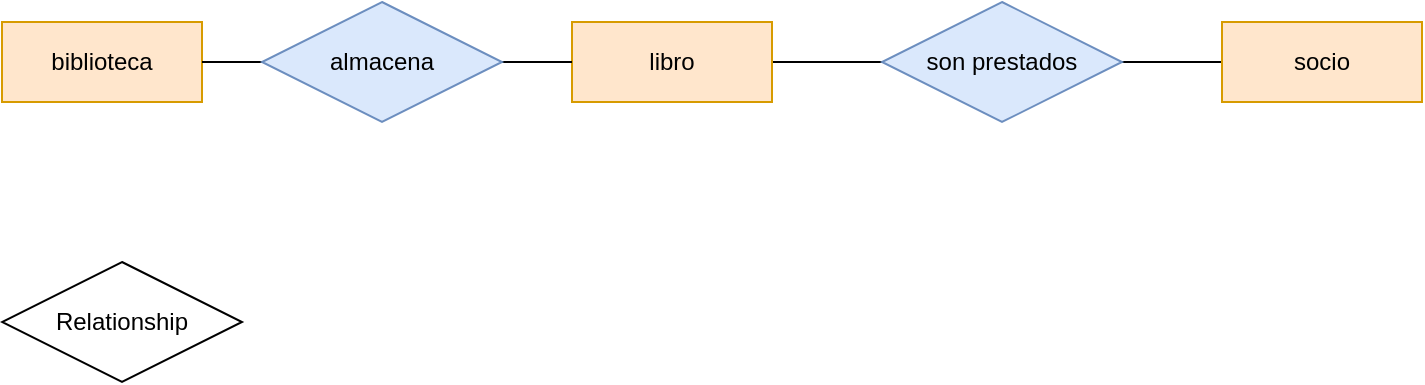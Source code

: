 <mxfile version="22.0.2" type="github">
  <diagram name="Page-1" id="nQif56E7kkOQrzdCGWt1">
    <mxGraphModel dx="1434" dy="795" grid="1" gridSize="10" guides="1" tooltips="1" connect="1" arrows="1" fold="1" page="1" pageScale="1" pageWidth="850" pageHeight="1100" math="0" shadow="0">
      <root>
        <mxCell id="0" />
        <mxCell id="1" parent="0" />
        <mxCell id="W1kXFLvTLNy5a-SGzHVt-1" value="biblioteca" style="whiteSpace=wrap;html=1;align=center;fillColor=#ffe6cc;strokeColor=#d79b00;" vertex="1" parent="1">
          <mxGeometry x="90" y="430" width="100" height="40" as="geometry" />
        </mxCell>
        <mxCell id="W1kXFLvTLNy5a-SGzHVt-9" style="edgeStyle=orthogonalEdgeStyle;rounded=0;orthogonalLoop=1;jettySize=auto;html=1;entryX=0;entryY=0.5;entryDx=0;entryDy=0;endArrow=none;endFill=0;" edge="1" parent="1" source="W1kXFLvTLNy5a-SGzHVt-2" target="W1kXFLvTLNy5a-SGzHVt-6">
          <mxGeometry relative="1" as="geometry" />
        </mxCell>
        <mxCell id="W1kXFLvTLNy5a-SGzHVt-2" value="libro" style="whiteSpace=wrap;html=1;align=center;fillColor=#ffe6cc;strokeColor=#d79b00;" vertex="1" parent="1">
          <mxGeometry x="375" y="430" width="100" height="40" as="geometry" />
        </mxCell>
        <mxCell id="W1kXFLvTLNy5a-SGzHVt-7" style="edgeStyle=orthogonalEdgeStyle;rounded=0;orthogonalLoop=1;jettySize=auto;html=1;endArrow=none;endFill=0;" edge="1" parent="1" source="W1kXFLvTLNy5a-SGzHVt-3" target="W1kXFLvTLNy5a-SGzHVt-6">
          <mxGeometry relative="1" as="geometry" />
        </mxCell>
        <mxCell id="W1kXFLvTLNy5a-SGzHVt-3" value="socio" style="whiteSpace=wrap;html=1;align=center;fillColor=#ffe6cc;strokeColor=#d79b00;" vertex="1" parent="1">
          <mxGeometry x="700" y="430" width="100" height="40" as="geometry" />
        </mxCell>
        <mxCell id="W1kXFLvTLNy5a-SGzHVt-4" value="Relationship" style="shape=rhombus;perimeter=rhombusPerimeter;whiteSpace=wrap;html=1;align=center;" vertex="1" parent="1">
          <mxGeometry x="90" y="550" width="120" height="60" as="geometry" />
        </mxCell>
        <mxCell id="W1kXFLvTLNy5a-SGzHVt-10" style="edgeStyle=orthogonalEdgeStyle;rounded=0;orthogonalLoop=1;jettySize=auto;html=1;endArrow=none;endFill=0;" edge="1" parent="1" source="W1kXFLvTLNy5a-SGzHVt-5" target="W1kXFLvTLNy5a-SGzHVt-1">
          <mxGeometry relative="1" as="geometry" />
        </mxCell>
        <mxCell id="W1kXFLvTLNy5a-SGzHVt-11" style="edgeStyle=orthogonalEdgeStyle;rounded=0;orthogonalLoop=1;jettySize=auto;html=1;entryX=0;entryY=0.5;entryDx=0;entryDy=0;endArrow=none;endFill=0;" edge="1" parent="1" source="W1kXFLvTLNy5a-SGzHVt-5" target="W1kXFLvTLNy5a-SGzHVt-2">
          <mxGeometry relative="1" as="geometry" />
        </mxCell>
        <mxCell id="W1kXFLvTLNy5a-SGzHVt-5" value="almacena" style="shape=rhombus;perimeter=rhombusPerimeter;whiteSpace=wrap;html=1;align=center;fillColor=#dae8fc;strokeColor=#6c8ebf;" vertex="1" parent="1">
          <mxGeometry x="220" y="420" width="120" height="60" as="geometry" />
        </mxCell>
        <mxCell id="W1kXFLvTLNy5a-SGzHVt-6" value="son prestados" style="shape=rhombus;perimeter=rhombusPerimeter;whiteSpace=wrap;html=1;align=center;fillColor=#dae8fc;strokeColor=#6c8ebf;" vertex="1" parent="1">
          <mxGeometry x="530" y="420" width="120" height="60" as="geometry" />
        </mxCell>
      </root>
    </mxGraphModel>
  </diagram>
</mxfile>
